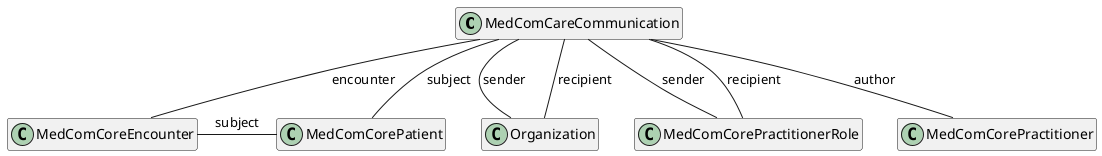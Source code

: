 @startuml CareCommunicationCommunication

hide empty members

class "MedComCareCommunication" as communication
class "MedComCorePatient" as patient
class "MedComCoreEncounter" as encounter
class "Organization" as recipientOrganization
class "MedComCorePractitionerRole" as recipientRole
class "MedComCorePractitioner" as author

communication -- encounter : "encounter"
communication -- patient : "subject"
communication -- recipientOrganization : "sender"
communication -- recipientRole : "sender"
communication -- recipientOrganization : "recipient"
communication -- recipientRole : "recipient"
communication -- author : "author"

encounter -patient :"subject"
@enduml